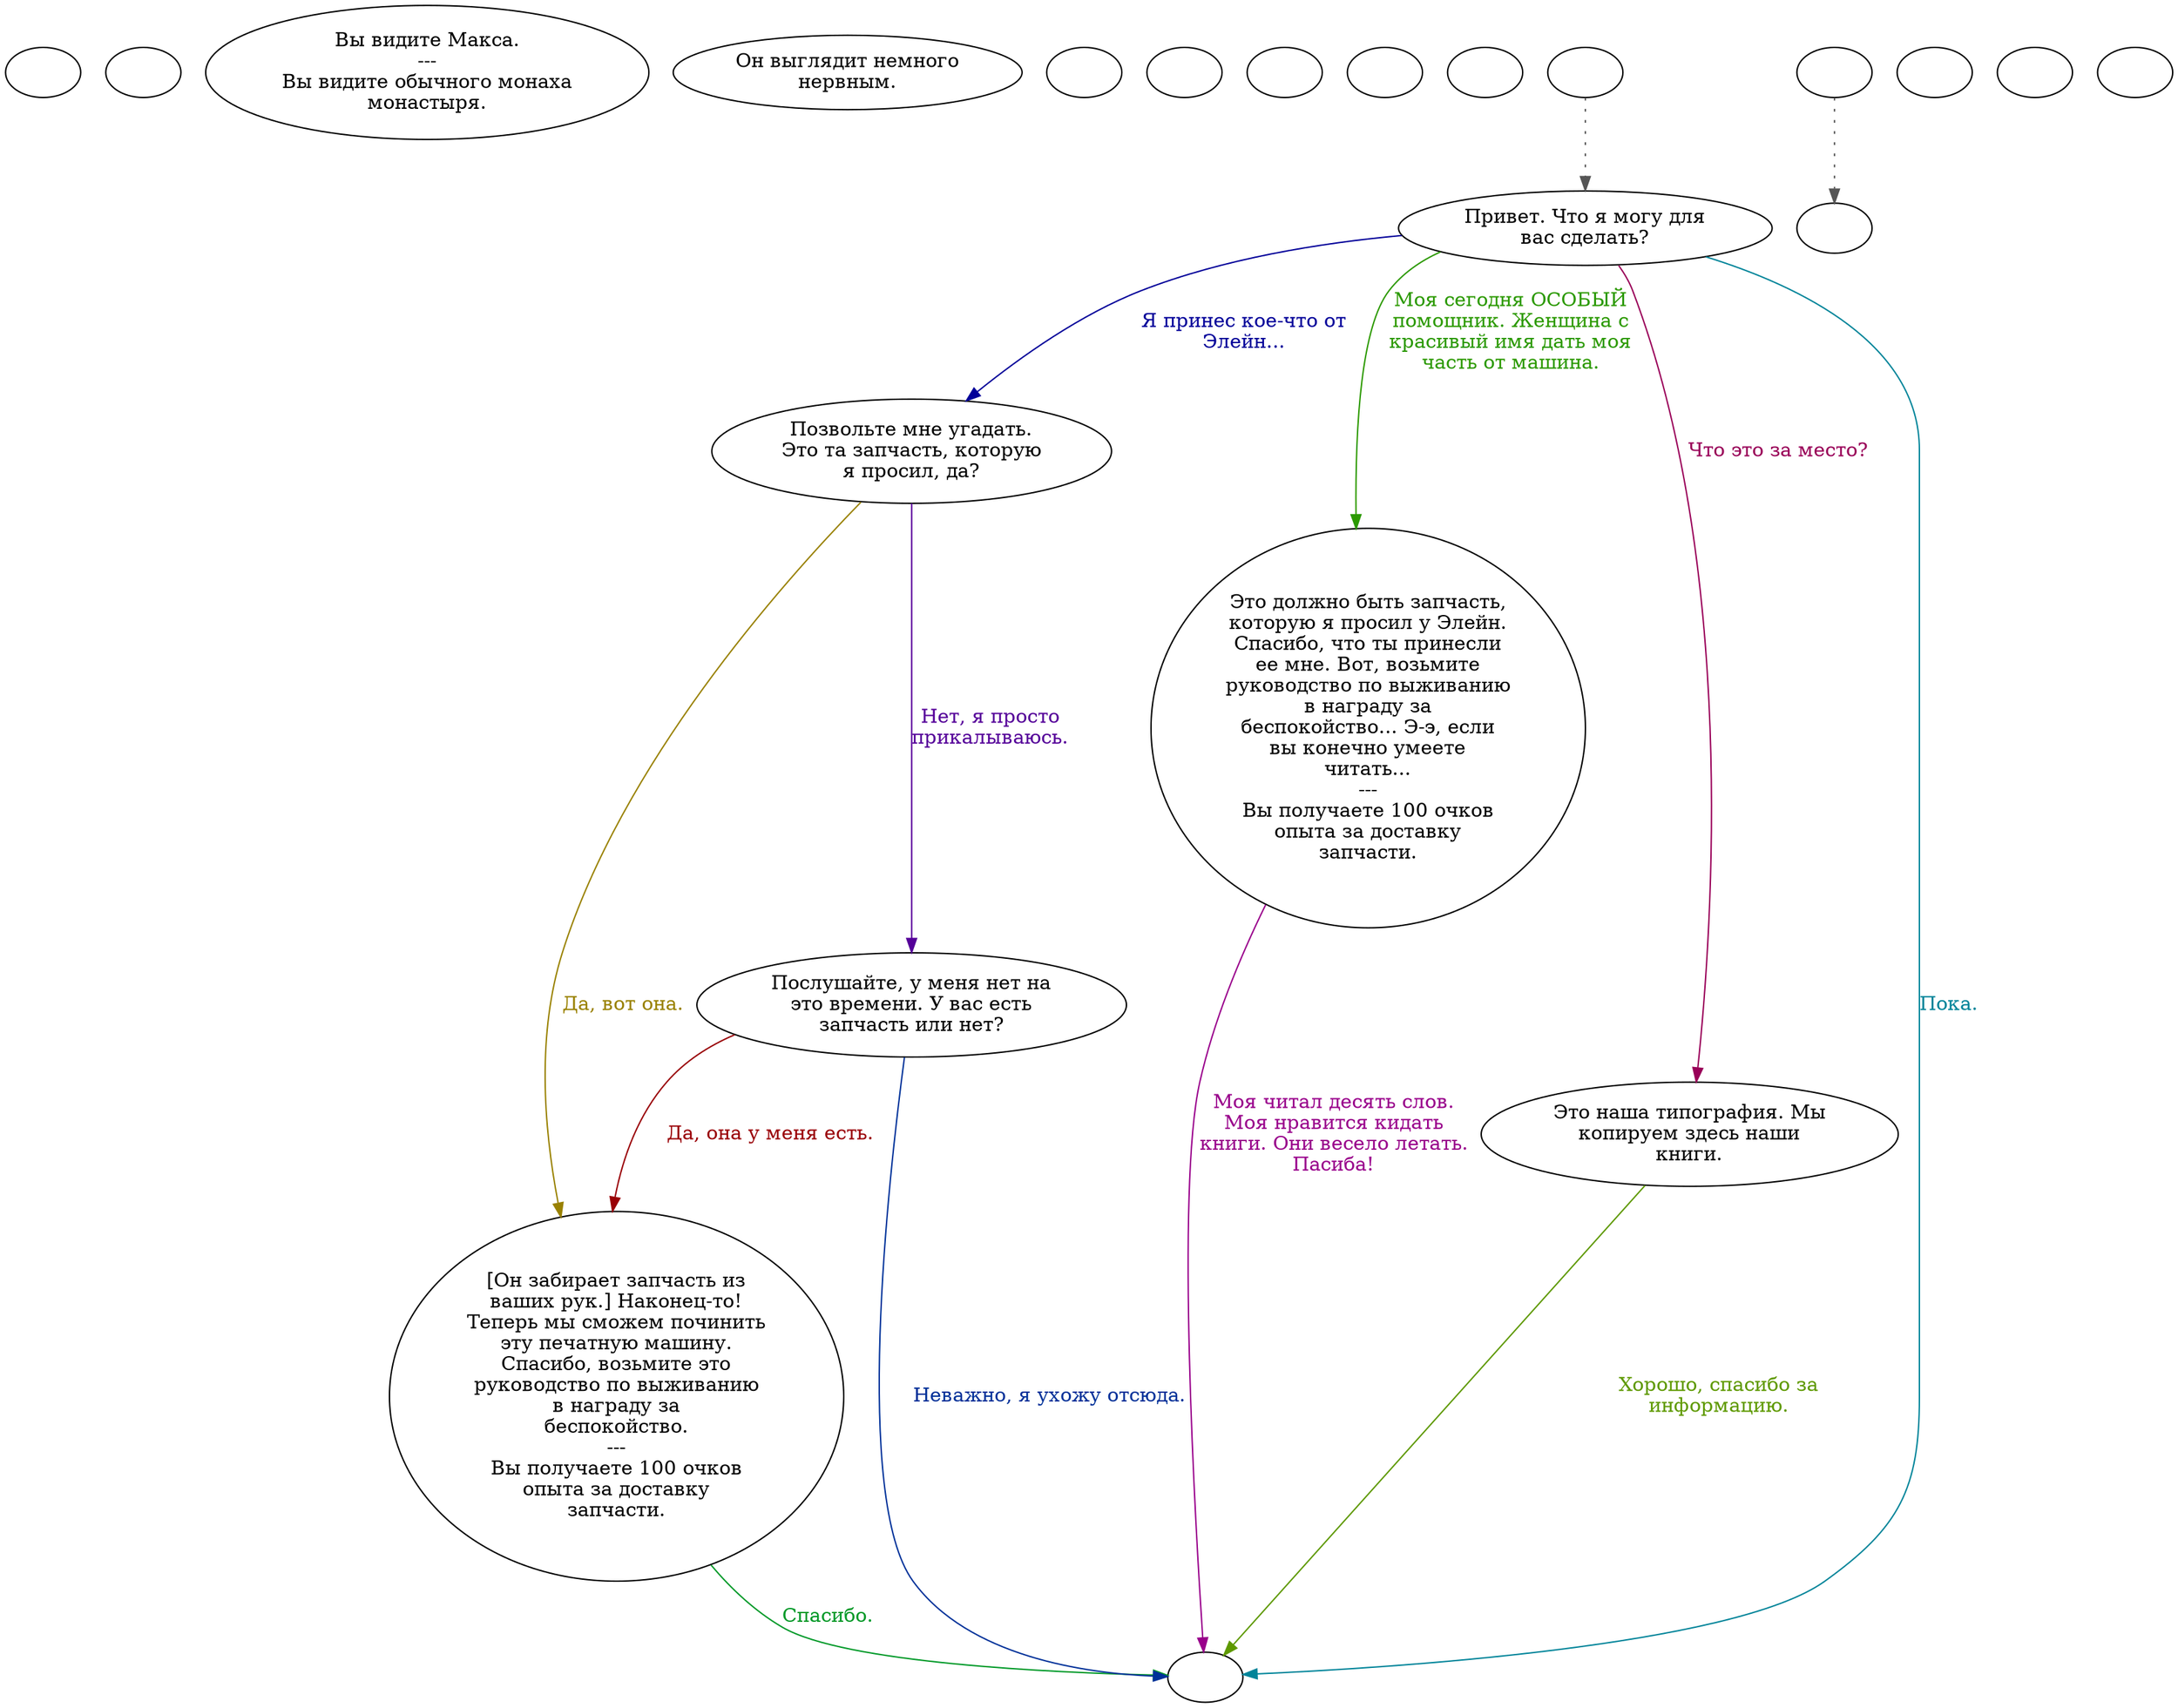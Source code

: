 digraph abmax {
  "start" [style=filled       fillcolor="#FFFFFF"       color="#000000"]
  "start" [label=""]
  "use_p_proc" [style=filled       fillcolor="#FFFFFF"       color="#000000"]
  "use_p_proc" [label=""]
  "look_at_p_proc" [style=filled       fillcolor="#FFFFFF"       color="#000000"]
  "look_at_p_proc" [label="Вы видите Макса.\n---\nВы видите обычного монаха\nмонастыря."]
  "description_p_proc" [style=filled       fillcolor="#FFFFFF"       color="#000000"]
  "description_p_proc" [label="Он выглядит немного\nнервным."]
  "use_skill_on_p_proc" [style=filled       fillcolor="#FFFFFF"       color="#000000"]
  "use_skill_on_p_proc" [label=""]
  "use_obj_on_p_proc" [style=filled       fillcolor="#FFFFFF"       color="#000000"]
  "use_obj_on_p_proc" [label=""]
  "damage_p_proc" [style=filled       fillcolor="#FFFFFF"       color="#000000"]
  "damage_p_proc" [label=""]
  "map_enter_p_proc" [style=filled       fillcolor="#FFFFFF"       color="#000000"]
  "map_enter_p_proc" [label=""]
  "map_update_p_proc" [style=filled       fillcolor="#FFFFFF"       color="#000000"]
  "map_update_p_proc" [label=""]
  "talk_p_proc" [style=filled       fillcolor="#FFFFFF"       color="#000000"]
  "talk_p_proc" -> "Node001" [style=dotted color="#555555"]
  "talk_p_proc" [label=""]
  "Node001" [style=filled       fillcolor="#FFFFFF"       color="#000000"]
  "Node001" [label="Привет. Что я могу для\nвас сделать?"]
  "Node001" -> "Node002" [label="Я принес кое-что от\nЭлейн..." color="#020099" fontcolor="#020099"]
  "Node001" -> "Node004" [label="Моя сегодня ОСОБЫЙ\nпомощник. Женщина с\nкрасивый имя дать моя\nчасть от машина." color="#2B9900" fontcolor="#2B9900"]
  "Node001" -> "Node003" [label="Что это за место?" color="#990058" fontcolor="#990058"]
  "Node001" -> "Node999" [label="Пока." color="#008499" fontcolor="#008499"]
  "Node002" [style=filled       fillcolor="#FFFFFF"       color="#000000"]
  "Node002" [label="Позвольте мне угадать.\nЭто та запчасть, которую\nя просил, да?"]
  "Node002" -> "Node002a" [label="Да, вот она." color="#998100" fontcolor="#998100"]
  "Node002" -> "Node002b" [label="Нет, я просто\nприкалываюсь." color="#550099" fontcolor="#550099"]
  "Node002a" [style=filled       fillcolor="#FFFFFF"       color="#000000"]
  "Node002a" [label="[Он забирает запчасть из\nваших рук.] Наконец-то!\nТеперь мы сможем починить\nэту печатную машину.\nСпасибо, возьмите это\nруководство по выживанию\nв награду за\nбеспокойство.\n---\nВы получаете 100 очков\nопыта за доставку\nзапчасти."]
  "Node002a" -> "Node999" [label="Спасибо." color="#009928" fontcolor="#009928"]
  "Node002b" [style=filled       fillcolor="#FFFFFF"       color="#000000"]
  "Node002b" [label="Послушайте, у меня нет на\nэто времени. У вас есть\nзапчасть или нет?"]
  "Node002b" -> "Node002a" [label="Да, она у меня есть." color="#990005" fontcolor="#990005"]
  "Node002b" -> "Node999" [label="Неважно, я ухожу отсюда." color="#003199" fontcolor="#003199"]
  "Node003" [style=filled       fillcolor="#FFFFFF"       color="#000000"]
  "Node003" [label="Это наша типография. Мы\nкопируем здесь наши\nкниги."]
  "Node003" -> "Node999" [label="Хорошо, спасибо за\nинформацию." color="#5E9900" fontcolor="#5E9900"]
  "Node004" [style=filled       fillcolor="#FFFFFF"       color="#000000"]
  "Node004" [label="Это должно быть запчасть,\nкоторую я просил у Элейн.\nСпасибо, что ты принесли\nее мне. Вот, возьмите\nруководство по выживанию\nв награду за\nбеспокойство... Э-э, если\nвы конечно умеете\nчитать...\n---\nВы получаете 100 очков\nопыта за доставку\nзапчасти."]
  "Node004" -> "Node999" [label="Моя читал десять слов.\nМоя нравится кидать\nкниги. Они весело летать.\nПасиба!" color="#99008B" fontcolor="#99008B"]
  "Node998" [style=filled       fillcolor="#FFFFFF"       color="#000000"]
  "Node998" [label=""]
  "Node999" [style=filled       fillcolor="#FFFFFF"       color="#000000"]
  "Node999" [label=""]
  "critter_p_proc" [style=filled       fillcolor="#FFFFFF"       color="#000000"]
  "critter_p_proc" [label=""]
  "timed_event_p_proc" [style=filled       fillcolor="#FFFFFF"       color="#000000"]
  "timed_event_p_proc" [label=""]
  "pickup_p_proc" [style=filled       fillcolor="#FFFFFF"       color="#000000"]
  "pickup_p_proc" -> "Node998" [style=dotted color="#555555"]
  "pickup_p_proc" [label=""]
  "destroy_p_proc" [style=filled       fillcolor="#FFFFFF"       color="#000000"]
  "destroy_p_proc" [label=""]
}